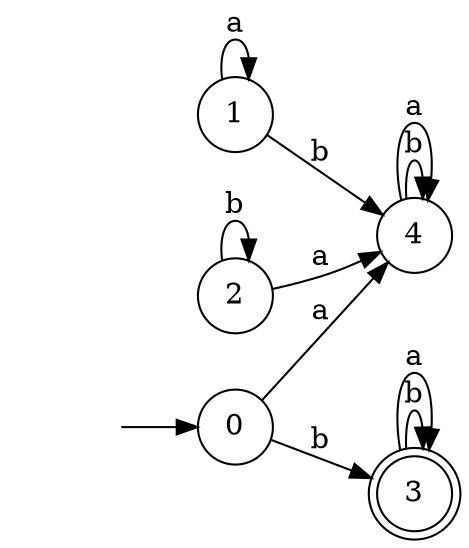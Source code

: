 digraph {
  rankdir=LR;
  0 [label="0", shape = circle];
  0 -> 3 [label="b"];
  0 -> 4 [label="a"];
  1 [label="1", shape = circle];
  1 -> 4 [label="b"];
  1 -> 1 [label="a"];
  2 [label="2", shape = circle];
  2 -> 2 [label="b"];
  2 -> 4 [label="a"];
  3 [label="3", shape = doublecircle];
  3 -> 3 [label="b"];
  3 -> 3 [label="a"];
  4 [label="4", shape = circle];
  4 -> 4 [label="b"];
  4 -> 4 [label="a"];
  5 [label="", shape = plaintext];
  5 -> 0 [label=""];
}

